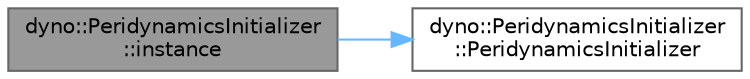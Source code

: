 digraph "dyno::PeridynamicsInitializer::instance"
{
 // LATEX_PDF_SIZE
  bgcolor="transparent";
  edge [fontname=Helvetica,fontsize=10,labelfontname=Helvetica,labelfontsize=10];
  node [fontname=Helvetica,fontsize=10,shape=box,height=0.2,width=0.4];
  rankdir="LR";
  Node1 [id="Node000001",label="dyno::PeridynamicsInitializer\l::instance",height=0.2,width=0.4,color="gray40", fillcolor="grey60", style="filled", fontcolor="black",tooltip=" "];
  Node1 -> Node2 [id="edge1_Node000001_Node000002",color="steelblue1",style="solid",tooltip=" "];
  Node2 [id="Node000002",label="dyno::PeridynamicsInitializer\l::PeridynamicsInitializer",height=0.2,width=0.4,color="grey40", fillcolor="white", style="filled",URL="$classdyno_1_1_peridynamics_initializer.html#a453b3307ed3eed8e77c224cfec6f79e1",tooltip=" "];
}
